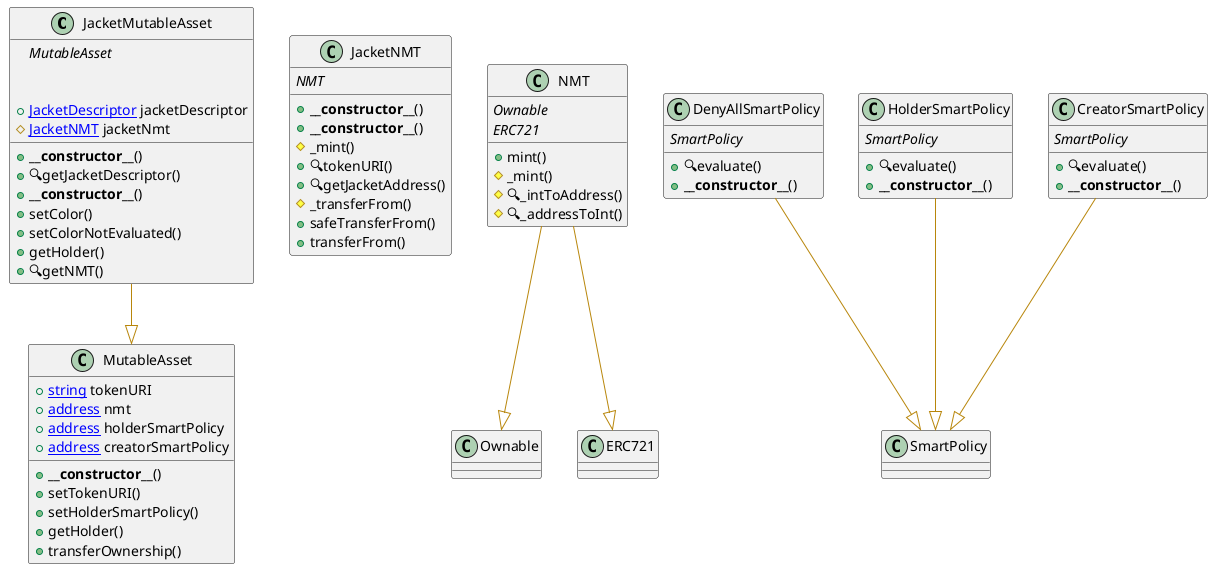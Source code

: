 @startuml
' -- generated by: https://marketplace.visualstudio.com/items?itemName=tintinweb.solidity-visual-auditor
'
' -- for auto-render install: https://marketplace.visualstudio.com/items?itemName=jebbs.plantuml
' -- options --

allowmixing

' -- classes --


class JacketMutableAsset {
    ' -- inheritance --
	{abstract}MutableAsset

    ' -- usingFor --

    ' -- vars --
	+[[JacketDescriptor]] jacketDescriptor
	#[[JacketNMT]] jacketNmt

    ' -- methods --
	+**__constructor__**()
	+🔍getJacketDescriptor()
	+**__constructor__**()
	+setColor()
	+setColorNotEvaluated()
	+getHolder()
	+🔍getNMT()

}
' -- inheritance / usingFor --
JacketMutableAsset --[#DarkGoldenRod]|> MutableAsset



class MutableAsset {
    ' -- inheritance --

    ' -- usingFor --

    ' -- vars --
	+[[string]] tokenURI
	+[[address]] nmt
	+[[address]] holderSmartPolicy
	+[[address]] creatorSmartPolicy

    ' -- methods --
	+**__constructor__**()
	+setTokenURI()
	+setHolderSmartPolicy()
	+getHolder()
	+transferOwnership()

}


class JacketNMT {
    ' -- inheritance --
	{abstract}NMT

    ' -- usingFor --

    ' -- vars --

    ' -- methods --
	+**__constructor__**()
	+**__constructor__**()
	#_mint()
	+🔍tokenURI()
	+🔍getJacketAddress()
	#_transferFrom()
	+safeTransferFrom()
	+transferFrom()

}
 
class NMT {
    ' -- inheritance --
	{abstract}Ownable
	{abstract}ERC721

    ' -- usingFor --

    ' -- vars --

    ' -- methods --
	+mint()
	#_mint()
	#🔍_intToAddress()
	#🔍_addressToInt()

}
' -- inheritance / usingFor --
NMT --[#DarkGoldenRod]|> Ownable
NMT --[#DarkGoldenRod]|> ERC721


class DenyAllSmartPolicy {
    ' -- inheritance --
	{abstract}SmartPolicy

    ' -- usingFor --

    ' -- vars --

    ' -- methods --
	+🔍evaluate()
	+**__constructor__**()

}
' -- inheritance / usingFor --
DenyAllSmartPolicy --[#DarkGoldenRod]|> SmartPolicy

class HolderSmartPolicy {
    ' -- inheritance --
	{abstract}SmartPolicy

    ' -- usingFor --

    ' -- vars --

    ' -- methods --
	+🔍evaluate()
	+**__constructor__**()

}
' -- inheritance / usingFor --
HolderSmartPolicy --[#DarkGoldenRod]|> SmartPolicy

class CreatorSmartPolicy {
    ' -- inheritance --
	{abstract}SmartPolicy

    ' -- usingFor --

    ' -- vars --

    ' -- methods --
	+🔍evaluate()
	+**__constructor__**()

}
' -- inheritance / usingFor --
CreatorSmartPolicy --[#DarkGoldenRod]|> SmartPolicy


@enduml